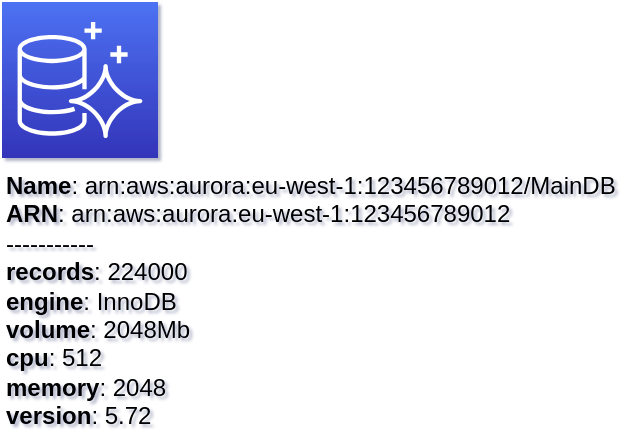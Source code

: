 <mxfile type="MultiCloud">
	<diagram id="diagram_1" name="AWS components">
		<mxGraphModel dx="1015" dy="661" grid="1" gridSize="10" guides="1" tooltips="1" connect="1" arrows="1" fold="1" page="1" pageScale="1" pageWidth="850" pageHeight="1100" math="0" shadow="1">
			<root>
				<mxCell id="0"/>
				<mxCell id="1" parent="0"/>
				<mxCell id="vertex:aurora:arn:aws:aurora:eu-west-1:123456789012" value="&lt;b&gt;Name&lt;/b&gt;: arn:aws:aurora:eu-west-1:123456789012/MainDB&lt;BR&gt;&lt;b&gt;ARN&lt;/b&gt;: arn:aws:aurora:eu-west-1:123456789012&lt;BR&gt;-----------&lt;BR&gt;&lt;b&gt;records&lt;/b&gt;: 224000&lt;BR&gt;&lt;b&gt;engine&lt;/b&gt;: InnoDB&lt;BR&gt;&lt;b&gt;volume&lt;/b&gt;: 2048Mb&lt;BR&gt;&lt;b&gt;cpu&lt;/b&gt;: 512&lt;BR&gt;&lt;b&gt;memory&lt;/b&gt;: 2048&lt;BR&gt;&lt;b&gt;version&lt;/b&gt;: 5.72" style="sketch=0;outlineConnect=0;gradientColor=#4D72F3;gradientDirection=north;fillColor=#3334B9;strokeColor=#ffffff;dashed=0;verticalLabelPosition=bottom;verticalAlign=top;align=left;html=1;fontSize=12;fontStyle=0;aspect=fixed;shape=mxgraph.aws4.resourceIcon;resIcon=mxgraph.aws4.aurora;" parent="1" vertex="1">
					<mxGeometry width="78" height="78" as="geometry"/>
				</mxCell>
			</root>
		</mxGraphModel>
	</diagram>
</mxfile>